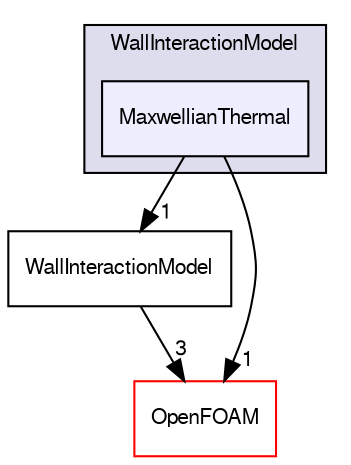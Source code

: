 digraph "src/lagrangian/dsmc/submodels/WallInteractionModel/MaxwellianThermal" {
  bgcolor=transparent;
  compound=true
  node [ fontsize="10", fontname="FreeSans"];
  edge [ labelfontsize="10", labelfontname="FreeSans"];
  subgraph clusterdir_af15e07657218a328bd6fb2771d571f0 {
    graph [ bgcolor="#ddddee", pencolor="black", label="WallInteractionModel" fontname="FreeSans", fontsize="10", URL="dir_af15e07657218a328bd6fb2771d571f0.html"]
  dir_78238ae2e77ab28d1794dd927f3e7507 [shape=box, label="MaxwellianThermal", style="filled", fillcolor="#eeeeff", pencolor="black", URL="dir_78238ae2e77ab28d1794dd927f3e7507.html"];
  }
  dir_78f5307af7428c9775b0db9a79644213 [shape=box label="WallInteractionModel" URL="dir_78f5307af7428c9775b0db9a79644213.html"];
  dir_c5473ff19b20e6ec4dfe5c310b3778a8 [shape=box label="OpenFOAM" color="red" URL="dir_c5473ff19b20e6ec4dfe5c310b3778a8.html"];
  dir_78238ae2e77ab28d1794dd927f3e7507->dir_78f5307af7428c9775b0db9a79644213 [headlabel="1", labeldistance=1.5 headhref="dir_001252_001255.html"];
  dir_78238ae2e77ab28d1794dd927f3e7507->dir_c5473ff19b20e6ec4dfe5c310b3778a8 [headlabel="1", labeldistance=1.5 headhref="dir_001252_001732.html"];
  dir_78f5307af7428c9775b0db9a79644213->dir_c5473ff19b20e6ec4dfe5c310b3778a8 [headlabel="3", labeldistance=1.5 headhref="dir_001255_001732.html"];
}
